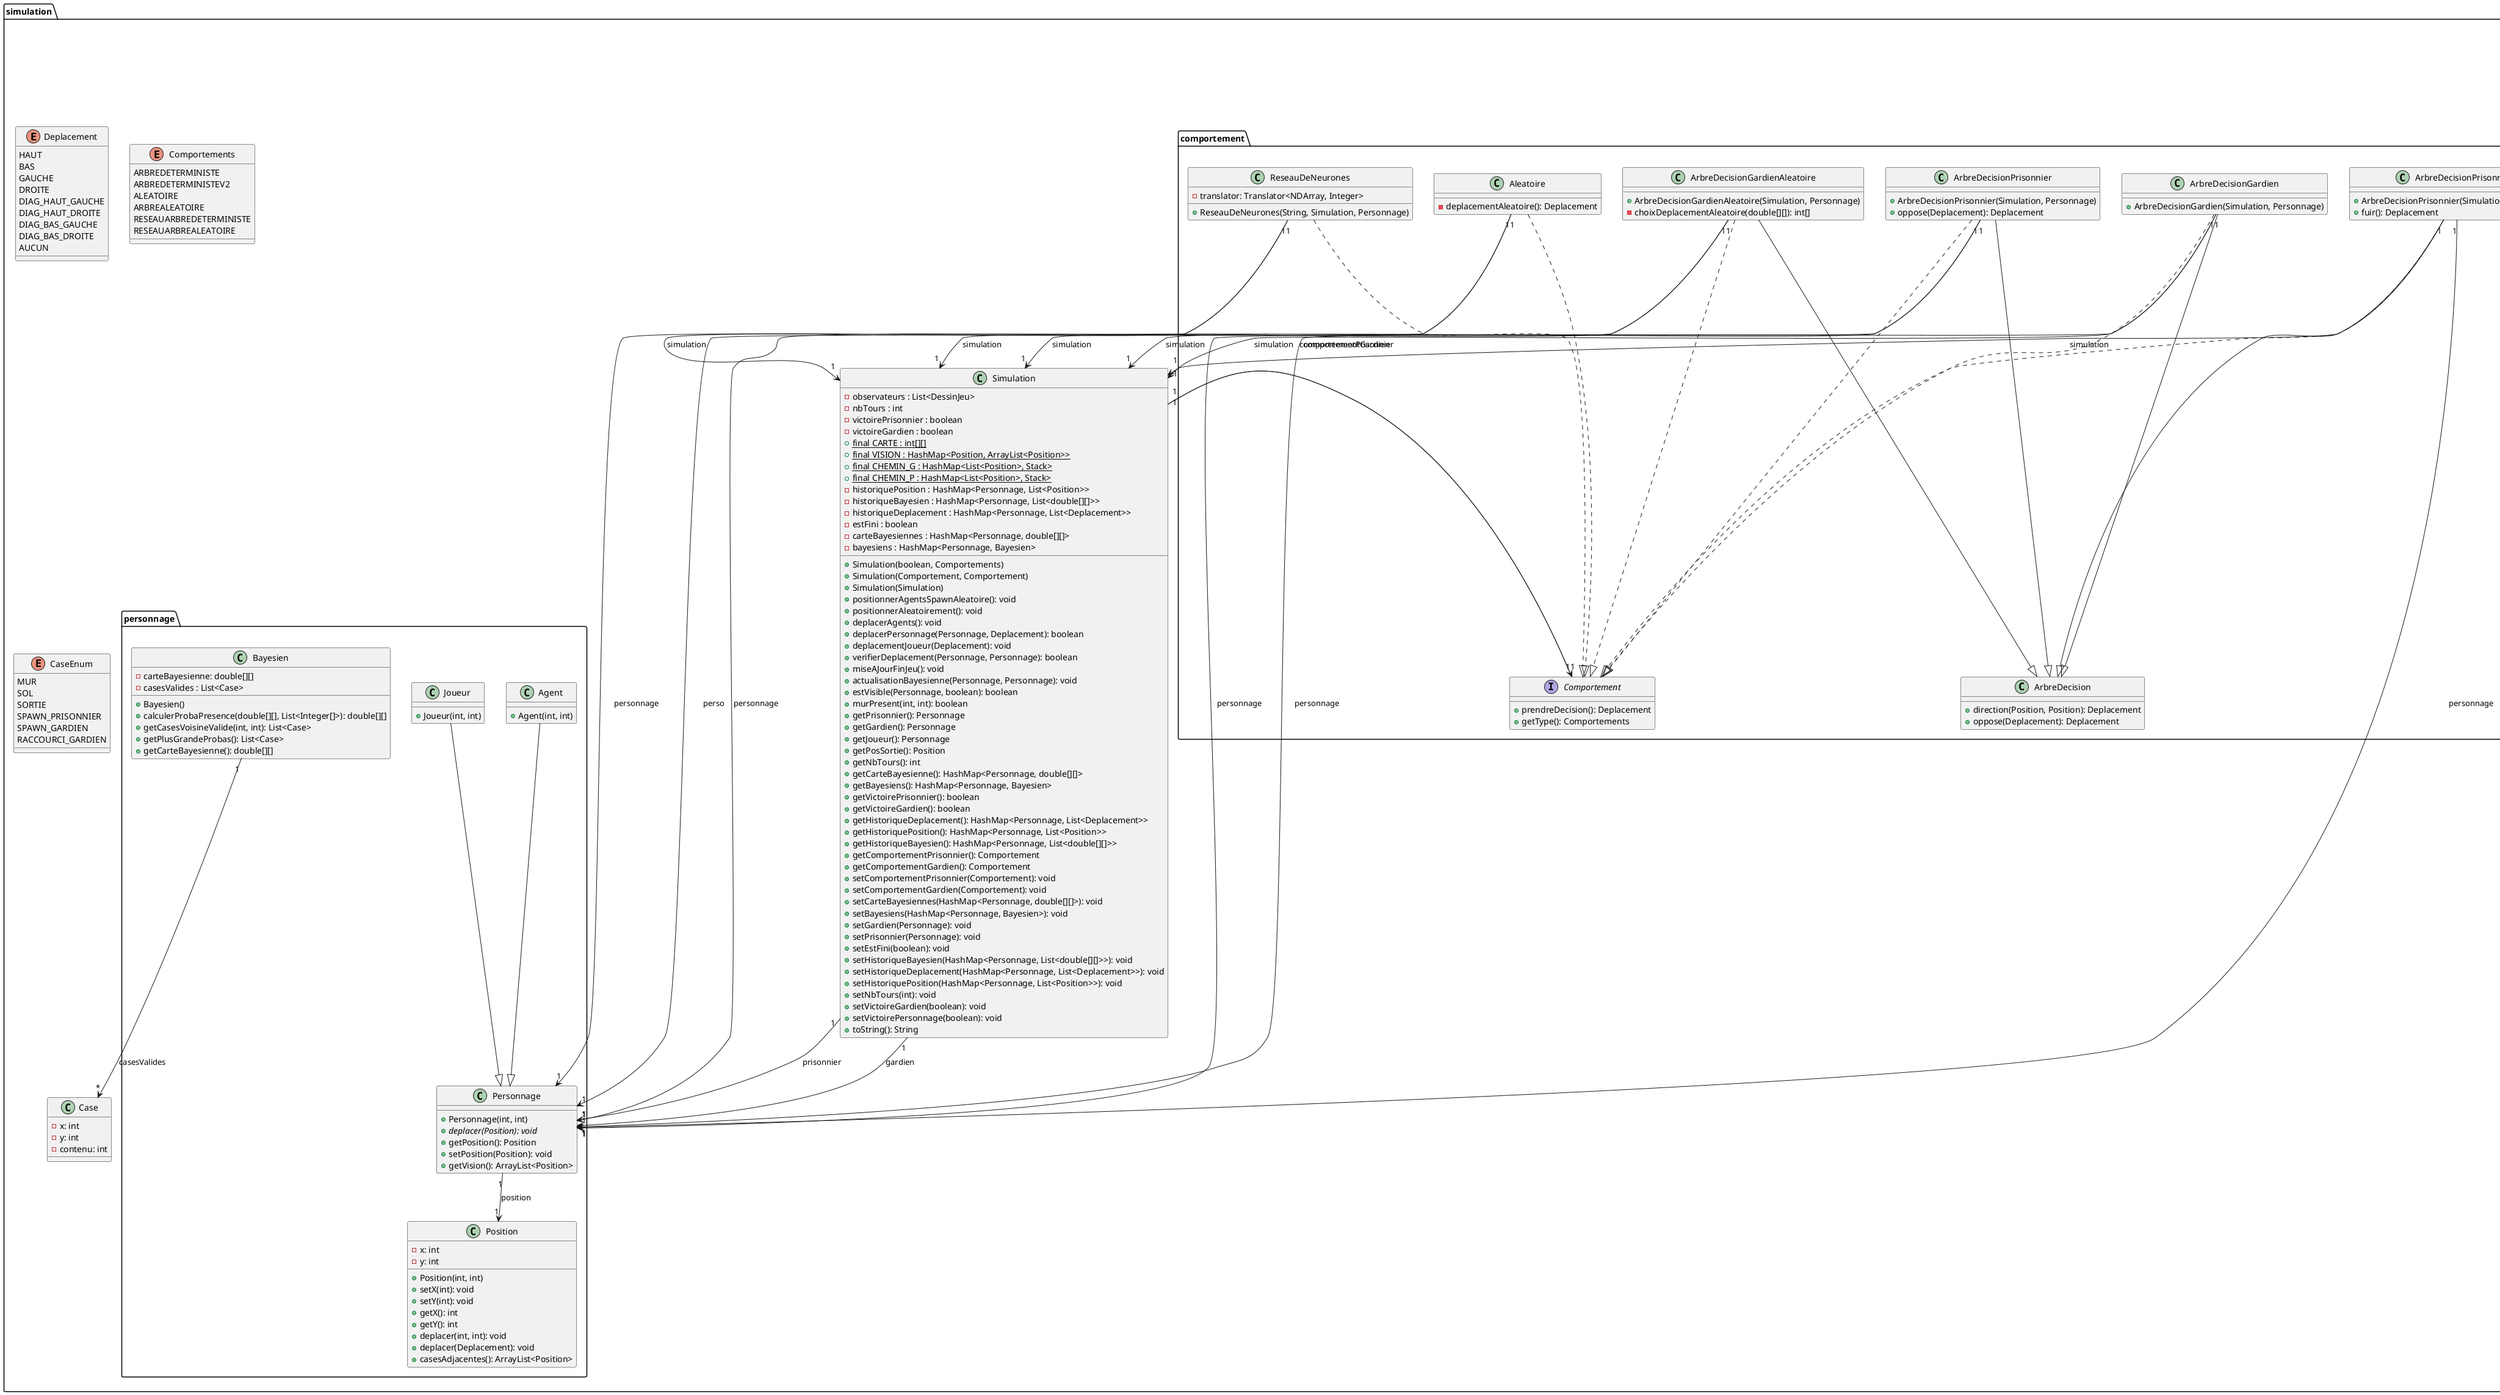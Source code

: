@startuml

package "simulation"{
  enum Deplacement{
    HAUT
    BAS
    GAUCHE
    DROITE
    DIAG_HAUT_GAUCHE
    DIAG_HAUT_DROITE
    DIAG_BAS_GAUCHE
    DIAG_BAS_DROITE
    AUCUN
  }
  enum Comportements{
    ARBREDETERMINISTE
    ARBREDETERMINISTEV2
    ALEATOIRE
    ARBREALEATOIRE
    RESEAUARBREDETERMINISTE
    RESEAUARBREALEATOIRE
  }
  enum CaseEnum{
    MUR
    SOL
    SORTIE
    SPAWN_PRISONNIER
    SPAWN_GARDIEN
    RACCOURCI_GARDIEN
  }

  package "apprentissage"{
    class ApprentissageDeArbre{
        + main(): void
    }
    class OptimisationBayesienne{
        - {static} final MIN_NEURONS: int
        - {static} final MAX_NEURONS: int
        - {static} final MIN_LAYERS: int
        - {static} final MAX_LAYERS: int
        - {static} final INITIAL_SAMPLES: int
        - {static} final ITERATIONS: int
        - {static} lossMini: float
        - {static} BETA: float
        - {static} testedConfigs: List<int>
        - {static} lossResults: List<Double>
        - {static} random: Random
        + main(): void
        - {static} getRandomConfig(): int[]
        - {static} suggestNextConfiguration(): int[]
        - {static} getRandomNearConfig(): int[]
        - {static} predictMean(int[]): double
        - {static} predictVariance(int[]): double
        - {static} euclideanDistance(int[], int[]): double
        - {static} evaluate(int[]): double
    }
  }
  package "comportement"{
    class ReseauDeNeurones{
        - translator: Translator<NDArray, Integer>
        + ReseauDeNeurones(String, Simulation, Personnage)
    }
    Interface Comportement{
        + prendreDecision(): Deplacement
        + getType(): Comportements
    }
    class Aleatoire{
        - deplacementAleatoire(): Deplacement
    }
    class ArbreDecision{
        + direction(Position, Position): Deplacement
        + oppose(Deplacement): Deplacement
    }
    class ArbreDecisionGardien{
      + ArbreDecisionGardien(Simulation, Personnage)
    }
    class ArbreDecisionGardienAleatoire{
        + ArbreDecisionGardienAleatoire(Simulation, Personnage)
        - choixDeplacementAleatoire(double[][]): int[]
    }
    class ArbreDecisionPrisonnier{
          + ArbreDecisionPrisonnier(Simulation, Personnage)
          + oppose(Deplacement): Deplacement
    }
    class ArbreDecisionPrisonnier2{
          + ArbreDecisionPrisonnier(Simulation, Personnage)
          + fuir(): Deplacement
    }
  }
  class Simulation{
    - observateurs : List<DessinJeu>
    - nbTours : int
    - victoirePrisonnier : boolean
    - victoireGardien : boolean
    + {static} final CARTE : int[][]
    + {static} final VISION : HashMap<Position, ArrayList<Position>>
    + {static} final CHEMIN_G : HashMap<List<Position>, Stack>
    + {static} final CHEMIN_P : HashMap<List<Position>, Stack>
    - historiquePosition : HashMap<Personnage, List<Position>>
    - historiqueBayesien : HashMap<Personnage, List<double[][]>>
    - historiqueDeplacement : HashMap<Personnage, List<Deplacement>>
    - estFini : boolean
    - carteBayesiennes : HashMap<Personnage, double[][]>
    - bayesiens : HashMap<Personnage, Bayesien>
    + Simulation(boolean, Comportements)
    + Simulation(Comportement, Comportement)
    + Simulation(Simulation)
    + positionnerAgentsSpawnAleatoire(): void
    + positionnerAleatoirement(): void
    + deplacerAgents(): void
    + deplacerPersonnage(Personnage, Deplacement): boolean
    + deplacementJoueur(Deplacement): void
    + verifierDeplacement(Personnage, Personnage): boolean
    + miseAJourFinJeu(): void
    + actualisationBayesienne(Personnage, Personnage): void
    + estVisible(Personnage, boolean): boolean
    + murPresent(int, int): boolean
    + getPrisonnier(): Personnage
    + getGardien(): Personnage
    + getJoueur(): Personnage
    + getPosSortie(): Position
    + getNbTours(): int
    + getCarteBayesienne(): HashMap<Personnage, double[][]>
    + getBayesiens(): HashMap<Personnage, Bayesien>
    + getVictoirePrisonnier(): boolean
    + getVictoireGardien(): boolean
    + getHistoriqueDeplacement(): HashMap<Personnage, List<Deplacement>>
    + getHistoriquePosition(): HashMap<Personnage, List<Position>>
    + getHistoriqueBayesien(): HashMap<Personnage, List<double[][]>>
    + getComportementPrisonnier(): Comportement
    + getComportementGardien(): Comportement
    + setComportementPrisonnier(Comportement): void
    + setComportementGardien(Comportement): void
    + setCarteBayesiennes(HashMap<Personnage, double[][]>): void
    + setBayesiens(HashMap<Personnage, Bayesien>): void
    + setGardien(Personnage): void
    + setPrisonnier(Personnage): void
    + setEstFini(boolean): void
    + setHistoriqueBayesien(HashMap<Personnage, List<double[][]>>): void
    + setHistoriqueDeplacement(HashMap<Personnage, List<Deplacement>>): void
    + setHistoriquePosition(HashMap<Personnage, List<Position>>): void
    + setNbTours(int): void
    + setVictoireGardien(boolean): void
    + setVictoirePersonnage(boolean): void
    + toString(): String
  }

  class Case{
    - x: int
    - y: int
    - contenu: int
  }

  package "personnage"{
    class Bayesien{
      - carteBayesienne: double[][]
      - casesValides : List<Case>
      + Bayesien()
      + calculerProbaPresence(double[][], List<Integer[]>): double[][]
      + getCasesVoisineValide(int, int): List<Case>
      + getPlusGrandeProbas(): List<Case>
      + getCarteBayesienne(): double[][]
    }
    class Position{
     - x: int
     - y: int
     + Position(int, int)
     + setX(int): void
     + setY(int): void
     + getX(): int
     + getY(): int
     + deplacer(int, int): void
     + deplacer(Deplacement): void
     + casesAdjacentes(): ArrayList<Position>
    }

    class Personnage{
      + Personnage(int, int)
      + {abstract} deplacer(Position): void
      + getPosition(): Position
      + setPosition(Position): void
      + getVision(): ArrayList<Position>
    }
    class Agent{
      + Agent(int, int)

    }
    class Joueur{
      + Joueur(int, int)
    }
  }
}


ReseauDeNeurones "1" --> "1" Simulation : simulation
ReseauDeNeurones "1" --> "1" Personnage : personnage
ReseauDeNeurones ..|> Comportement
Aleatoire "1" --> "1" Simulation : simulation
Aleatoire "1" --> "1" Personnage : perso
Aleatoire ..|> Comportement
ArbreDecisionPrisonnier --|> ArbreDecision
ArbreDecisionGardien --|> ArbreDecision
ArbreDecisionPrisonnier ..|> Comportement
ArbreDecisionGardien ..|> Comportement
ArbreDecisionPrisonnier "1" --> "1" Simulation: simulation
ArbreDecisionPrisonnier "1" --> "1" Personnage: personnage
ArbreDecisionGardien "1" --> "1" Simulation: simulation
ArbreDecisionGardien "1" --> "1" Personnage: personnage
ArbreDecisionGardienAleatoire "1" --> "1" Simulation: simulation
ArbreDecisionGardienAleatoire "1" --> "1" Personnage: personnage
ArbreDecisionGardienAleatoire ..|> Comportement
ArbreDecisionGardienAleatoire --|> ArbreDecision
ArbreDecisionPrisonnier2 "1" --> "1" Simulation: simulation
ArbreDecisionPrisonnier2 "1" --> "1" Personnage: personnage
ArbreDecisionPrisonnier2 --|> ArbreDecision
ArbreDecisionPrisonnier2 ..|> Comportement



Bayesien "1" --> "*" Case: casesValides
Agent --|> Personnage
Joueur --|> Personnage
Personnage "1" --> "1" Position : position

Simulation "1" --> "1" Personnage: gardien
Simulation "1" --> "1" Personnage: prisonnier
Simulation "1" --> "1" Comportement: comportementGardien
Simulation "1" --> "1" Comportement: comportementPrisonnier


@enduml
